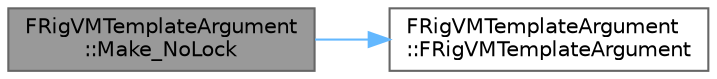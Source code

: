 digraph "FRigVMTemplateArgument::Make_NoLock"
{
 // INTERACTIVE_SVG=YES
 // LATEX_PDF_SIZE
  bgcolor="transparent";
  edge [fontname=Helvetica,fontsize=10,labelfontname=Helvetica,labelfontsize=10];
  node [fontname=Helvetica,fontsize=10,shape=box,height=0.2,width=0.4];
  rankdir="LR";
  Node1 [id="Node000001",label="FRigVMTemplateArgument\l::Make_NoLock",height=0.2,width=0.4,color="gray40", fillcolor="grey60", style="filled", fontcolor="black",tooltip=" "];
  Node1 -> Node2 [id="edge1_Node000001_Node000002",color="steelblue1",style="solid",tooltip=" "];
  Node2 [id="Node000002",label="FRigVMTemplateArgument\l::FRigVMTemplateArgument",height=0.2,width=0.4,color="grey40", fillcolor="white", style="filled",URL="$db/d3f/structFRigVMTemplateArgument.html#ac0b91f100386577abea9653e827e57a6",tooltip=" "];
}
